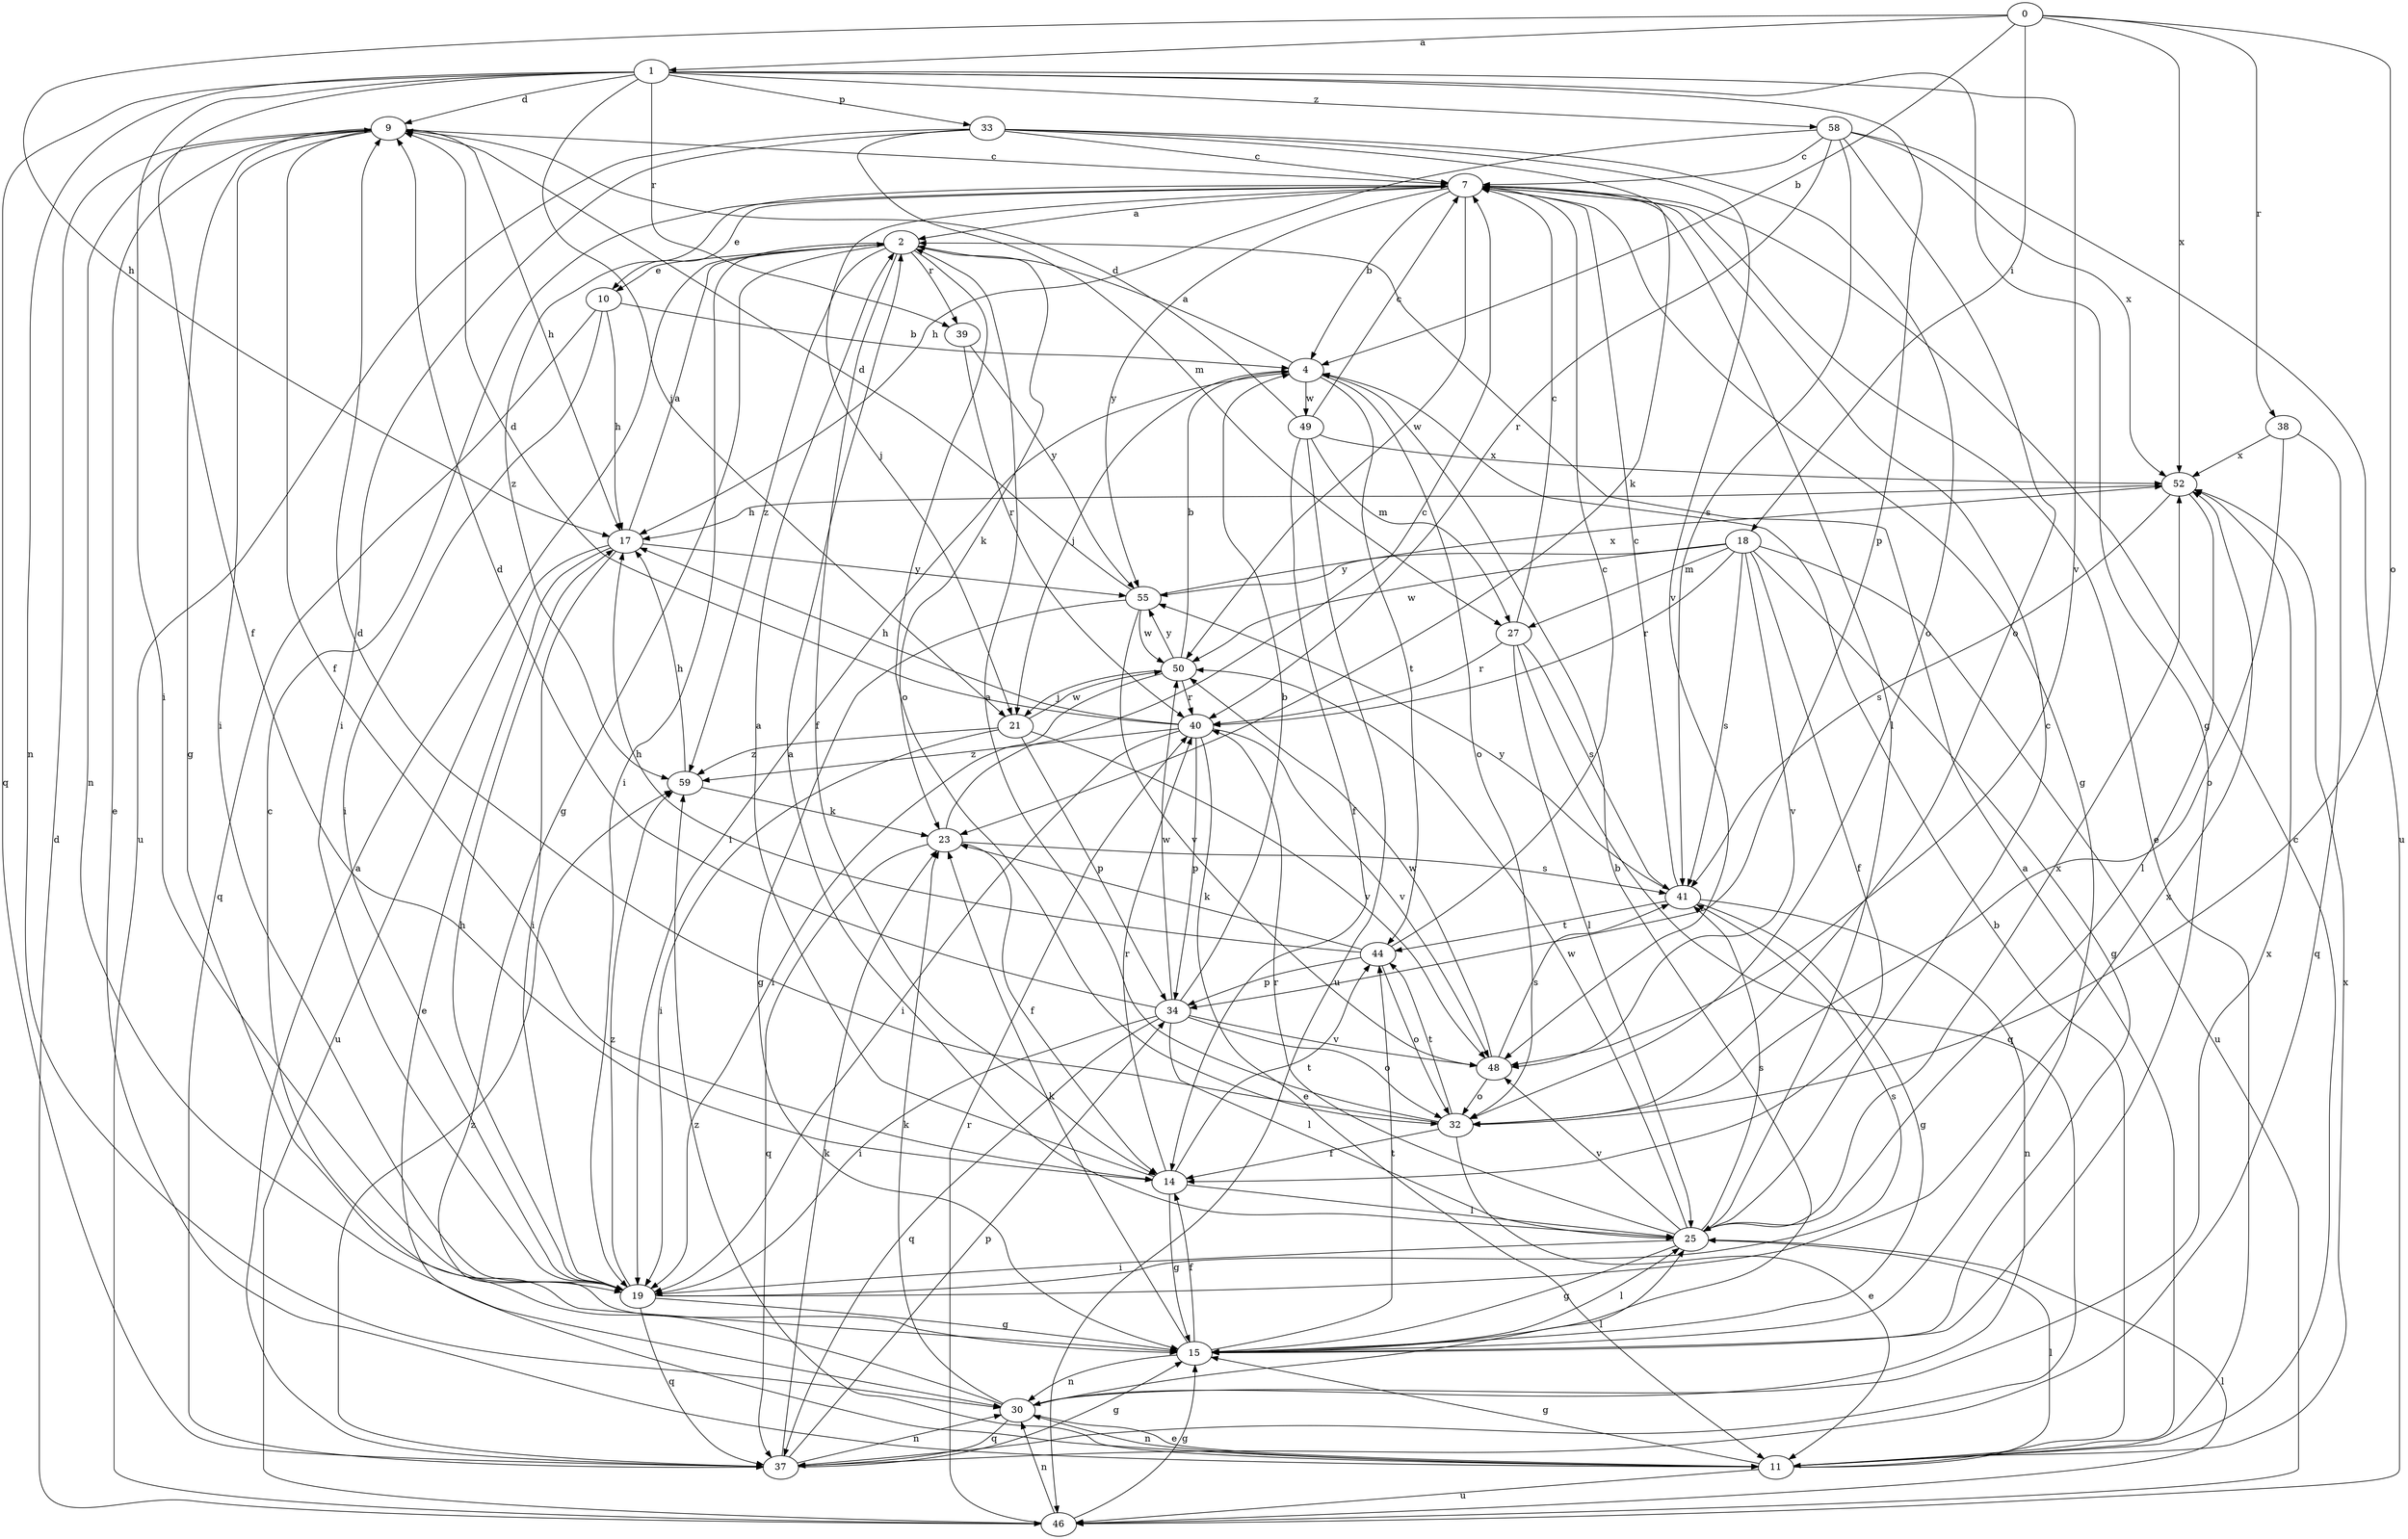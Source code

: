 strict digraph  {
0;
1;
2;
4;
7;
9;
10;
11;
14;
15;
17;
18;
19;
21;
23;
25;
27;
30;
32;
33;
34;
37;
38;
39;
40;
41;
44;
46;
48;
49;
50;
52;
55;
58;
59;
0 -> 1  [label=a];
0 -> 4  [label=b];
0 -> 17  [label=h];
0 -> 18  [label=i];
0 -> 32  [label=o];
0 -> 38  [label=r];
0 -> 52  [label=x];
1 -> 9  [label=d];
1 -> 14  [label=f];
1 -> 15  [label=g];
1 -> 19  [label=i];
1 -> 21  [label=j];
1 -> 30  [label=n];
1 -> 33  [label=p];
1 -> 34  [label=p];
1 -> 37  [label=q];
1 -> 39  [label=r];
1 -> 48  [label=v];
1 -> 58  [label=z];
2 -> 10  [label=e];
2 -> 14  [label=f];
2 -> 15  [label=g];
2 -> 19  [label=i];
2 -> 23  [label=k];
2 -> 32  [label=o];
2 -> 39  [label=r];
2 -> 59  [label=z];
4 -> 2  [label=a];
4 -> 19  [label=i];
4 -> 21  [label=j];
4 -> 32  [label=o];
4 -> 44  [label=t];
4 -> 49  [label=w];
7 -> 2  [label=a];
7 -> 4  [label=b];
7 -> 10  [label=e];
7 -> 11  [label=e];
7 -> 15  [label=g];
7 -> 21  [label=j];
7 -> 25  [label=l];
7 -> 50  [label=w];
7 -> 55  [label=y];
7 -> 59  [label=z];
9 -> 7  [label=c];
9 -> 11  [label=e];
9 -> 14  [label=f];
9 -> 15  [label=g];
9 -> 17  [label=h];
9 -> 19  [label=i];
9 -> 30  [label=n];
10 -> 4  [label=b];
10 -> 17  [label=h];
10 -> 19  [label=i];
10 -> 37  [label=q];
11 -> 2  [label=a];
11 -> 4  [label=b];
11 -> 7  [label=c];
11 -> 15  [label=g];
11 -> 25  [label=l];
11 -> 30  [label=n];
11 -> 46  [label=u];
11 -> 52  [label=x];
11 -> 59  [label=z];
14 -> 2  [label=a];
14 -> 15  [label=g];
14 -> 25  [label=l];
14 -> 40  [label=r];
14 -> 44  [label=t];
15 -> 4  [label=b];
15 -> 14  [label=f];
15 -> 23  [label=k];
15 -> 25  [label=l];
15 -> 30  [label=n];
15 -> 44  [label=t];
17 -> 2  [label=a];
17 -> 11  [label=e];
17 -> 19  [label=i];
17 -> 46  [label=u];
17 -> 55  [label=y];
18 -> 14  [label=f];
18 -> 15  [label=g];
18 -> 27  [label=m];
18 -> 40  [label=r];
18 -> 41  [label=s];
18 -> 46  [label=u];
18 -> 48  [label=v];
18 -> 50  [label=w];
18 -> 55  [label=y];
19 -> 15  [label=g];
19 -> 17  [label=h];
19 -> 37  [label=q];
19 -> 41  [label=s];
19 -> 52  [label=x];
19 -> 59  [label=z];
21 -> 19  [label=i];
21 -> 34  [label=p];
21 -> 48  [label=v];
21 -> 50  [label=w];
21 -> 59  [label=z];
23 -> 7  [label=c];
23 -> 14  [label=f];
23 -> 37  [label=q];
23 -> 41  [label=s];
25 -> 2  [label=a];
25 -> 7  [label=c];
25 -> 15  [label=g];
25 -> 19  [label=i];
25 -> 40  [label=r];
25 -> 41  [label=s];
25 -> 48  [label=v];
25 -> 50  [label=w];
25 -> 52  [label=x];
27 -> 7  [label=c];
27 -> 25  [label=l];
27 -> 37  [label=q];
27 -> 40  [label=r];
27 -> 41  [label=s];
30 -> 7  [label=c];
30 -> 11  [label=e];
30 -> 23  [label=k];
30 -> 25  [label=l];
30 -> 37  [label=q];
30 -> 52  [label=x];
32 -> 2  [label=a];
32 -> 9  [label=d];
32 -> 11  [label=e];
32 -> 14  [label=f];
32 -> 44  [label=t];
33 -> 7  [label=c];
33 -> 19  [label=i];
33 -> 23  [label=k];
33 -> 27  [label=m];
33 -> 32  [label=o];
33 -> 46  [label=u];
33 -> 48  [label=v];
34 -> 4  [label=b];
34 -> 9  [label=d];
34 -> 19  [label=i];
34 -> 25  [label=l];
34 -> 32  [label=o];
34 -> 37  [label=q];
34 -> 48  [label=v];
34 -> 50  [label=w];
37 -> 2  [label=a];
37 -> 15  [label=g];
37 -> 23  [label=k];
37 -> 30  [label=n];
37 -> 34  [label=p];
37 -> 59  [label=z];
38 -> 32  [label=o];
38 -> 37  [label=q];
38 -> 52  [label=x];
39 -> 40  [label=r];
39 -> 55  [label=y];
40 -> 9  [label=d];
40 -> 11  [label=e];
40 -> 17  [label=h];
40 -> 19  [label=i];
40 -> 34  [label=p];
40 -> 48  [label=v];
40 -> 59  [label=z];
41 -> 7  [label=c];
41 -> 15  [label=g];
41 -> 30  [label=n];
41 -> 44  [label=t];
41 -> 55  [label=y];
44 -> 7  [label=c];
44 -> 17  [label=h];
44 -> 23  [label=k];
44 -> 32  [label=o];
44 -> 34  [label=p];
46 -> 9  [label=d];
46 -> 15  [label=g];
46 -> 25  [label=l];
46 -> 30  [label=n];
46 -> 40  [label=r];
48 -> 32  [label=o];
48 -> 41  [label=s];
48 -> 50  [label=w];
49 -> 7  [label=c];
49 -> 9  [label=d];
49 -> 14  [label=f];
49 -> 27  [label=m];
49 -> 46  [label=u];
49 -> 52  [label=x];
50 -> 4  [label=b];
50 -> 19  [label=i];
50 -> 21  [label=j];
50 -> 40  [label=r];
50 -> 55  [label=y];
52 -> 17  [label=h];
52 -> 25  [label=l];
52 -> 41  [label=s];
55 -> 9  [label=d];
55 -> 15  [label=g];
55 -> 48  [label=v];
55 -> 50  [label=w];
55 -> 52  [label=x];
58 -> 7  [label=c];
58 -> 17  [label=h];
58 -> 32  [label=o];
58 -> 40  [label=r];
58 -> 41  [label=s];
58 -> 46  [label=u];
58 -> 52  [label=x];
59 -> 17  [label=h];
59 -> 23  [label=k];
}
